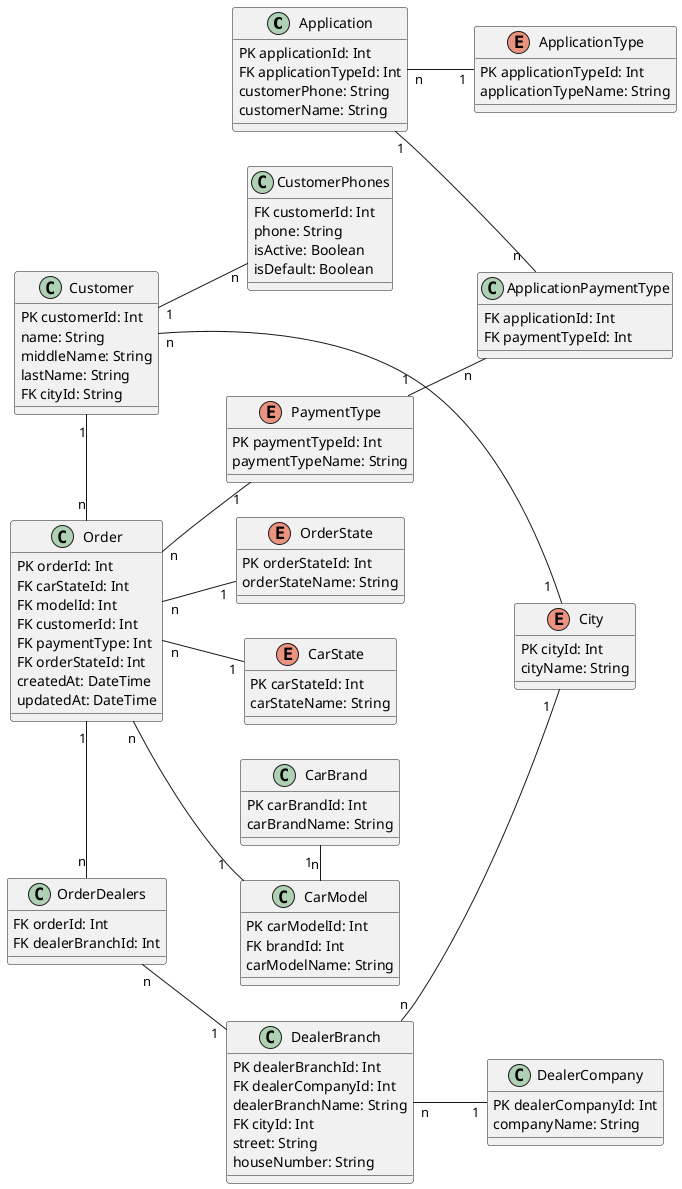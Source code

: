 @startuml Автоспот: физическая модель данных заказа

left to right direction

class Application {
    PK applicationId: Int
    FK applicationTypeId: Int
    customerPhone: String
    customerName: String
}

enum ApplicationType {
    PK applicationTypeId: Int
    applicationTypeName: String
}

enum PaymentType {
    PK paymentTypeId: Int
    paymentTypeName: String
}

class ApplicationPaymentType {
    FK applicationId: Int
    FK paymentTypeId: Int
}

class Customer {
    PK customerId: Int
    name: String
    middleName: String
    lastName: String
    FK cityId: String
}

class CustomerPhones {
    FK customerId: Int
    phone: String
    isActive: Boolean
    isDefault: Boolean
}

enum City {
    PK cityId: Int
    cityName: String
}

class Order {
    PK orderId: Int
    FK carStateId: Int
    FK modelId: Int
    FK customerId: Int
    FK paymentType: Int
    FK orderStateId: Int
    createdAt: DateTime
    updatedAt: DateTime
}

enum OrderState {
    PK orderStateId: Int
    orderStateName: String
}

enum CarState {
    PK carStateId: Int
    carStateName: String
}

class CarBrand {
    PK carBrandId: Int
    carBrandName: String
}

class CarModel {
    PK carModelId: Int
    FK brandId: Int
    carModelName: String
}

class OrderDealers {
    FK orderId: Int
    FK dealerBranchId: Int
}

class DealerCompany {
    PK dealerCompanyId: Int
    companyName: String
}

class DealerBranch {
    PK dealerBranchId: Int
    FK dealerCompanyId: Int
    dealerBranchName: String
    FK cityId: Int
    street: String
    houseNumber: String
}

Application "n" -- "1" ApplicationType
Application "1" -- "n  " ApplicationPaymentType
ApplicationPaymentType "n" -up- "1    " PaymentType
Order "n" -- "1" PaymentType
Order "n" -- "1" CarState
Order "n" -- "1  " CarModel
CarModel "n" -left- "1  " CarBrand  
Customer "1" -- "n" CustomerPhones
Customer "n" -- "1  " City
Customer "1" -right- "n" Order
Order "1" -right- "n" OrderDealers
OrderDealers "n" -- "1" DealerBranch
DealerBranch "n" -- "1" DealerCompany
DealerBranch "n" -- "1  " City

Order "n" -- "1" OrderState

'Application "n" -- "1" ApplicationType
'Application "1" -- "n" ApplicationPaymentType
'ApplicationPaymentType "n" -- "1" PaymentType


@enduml